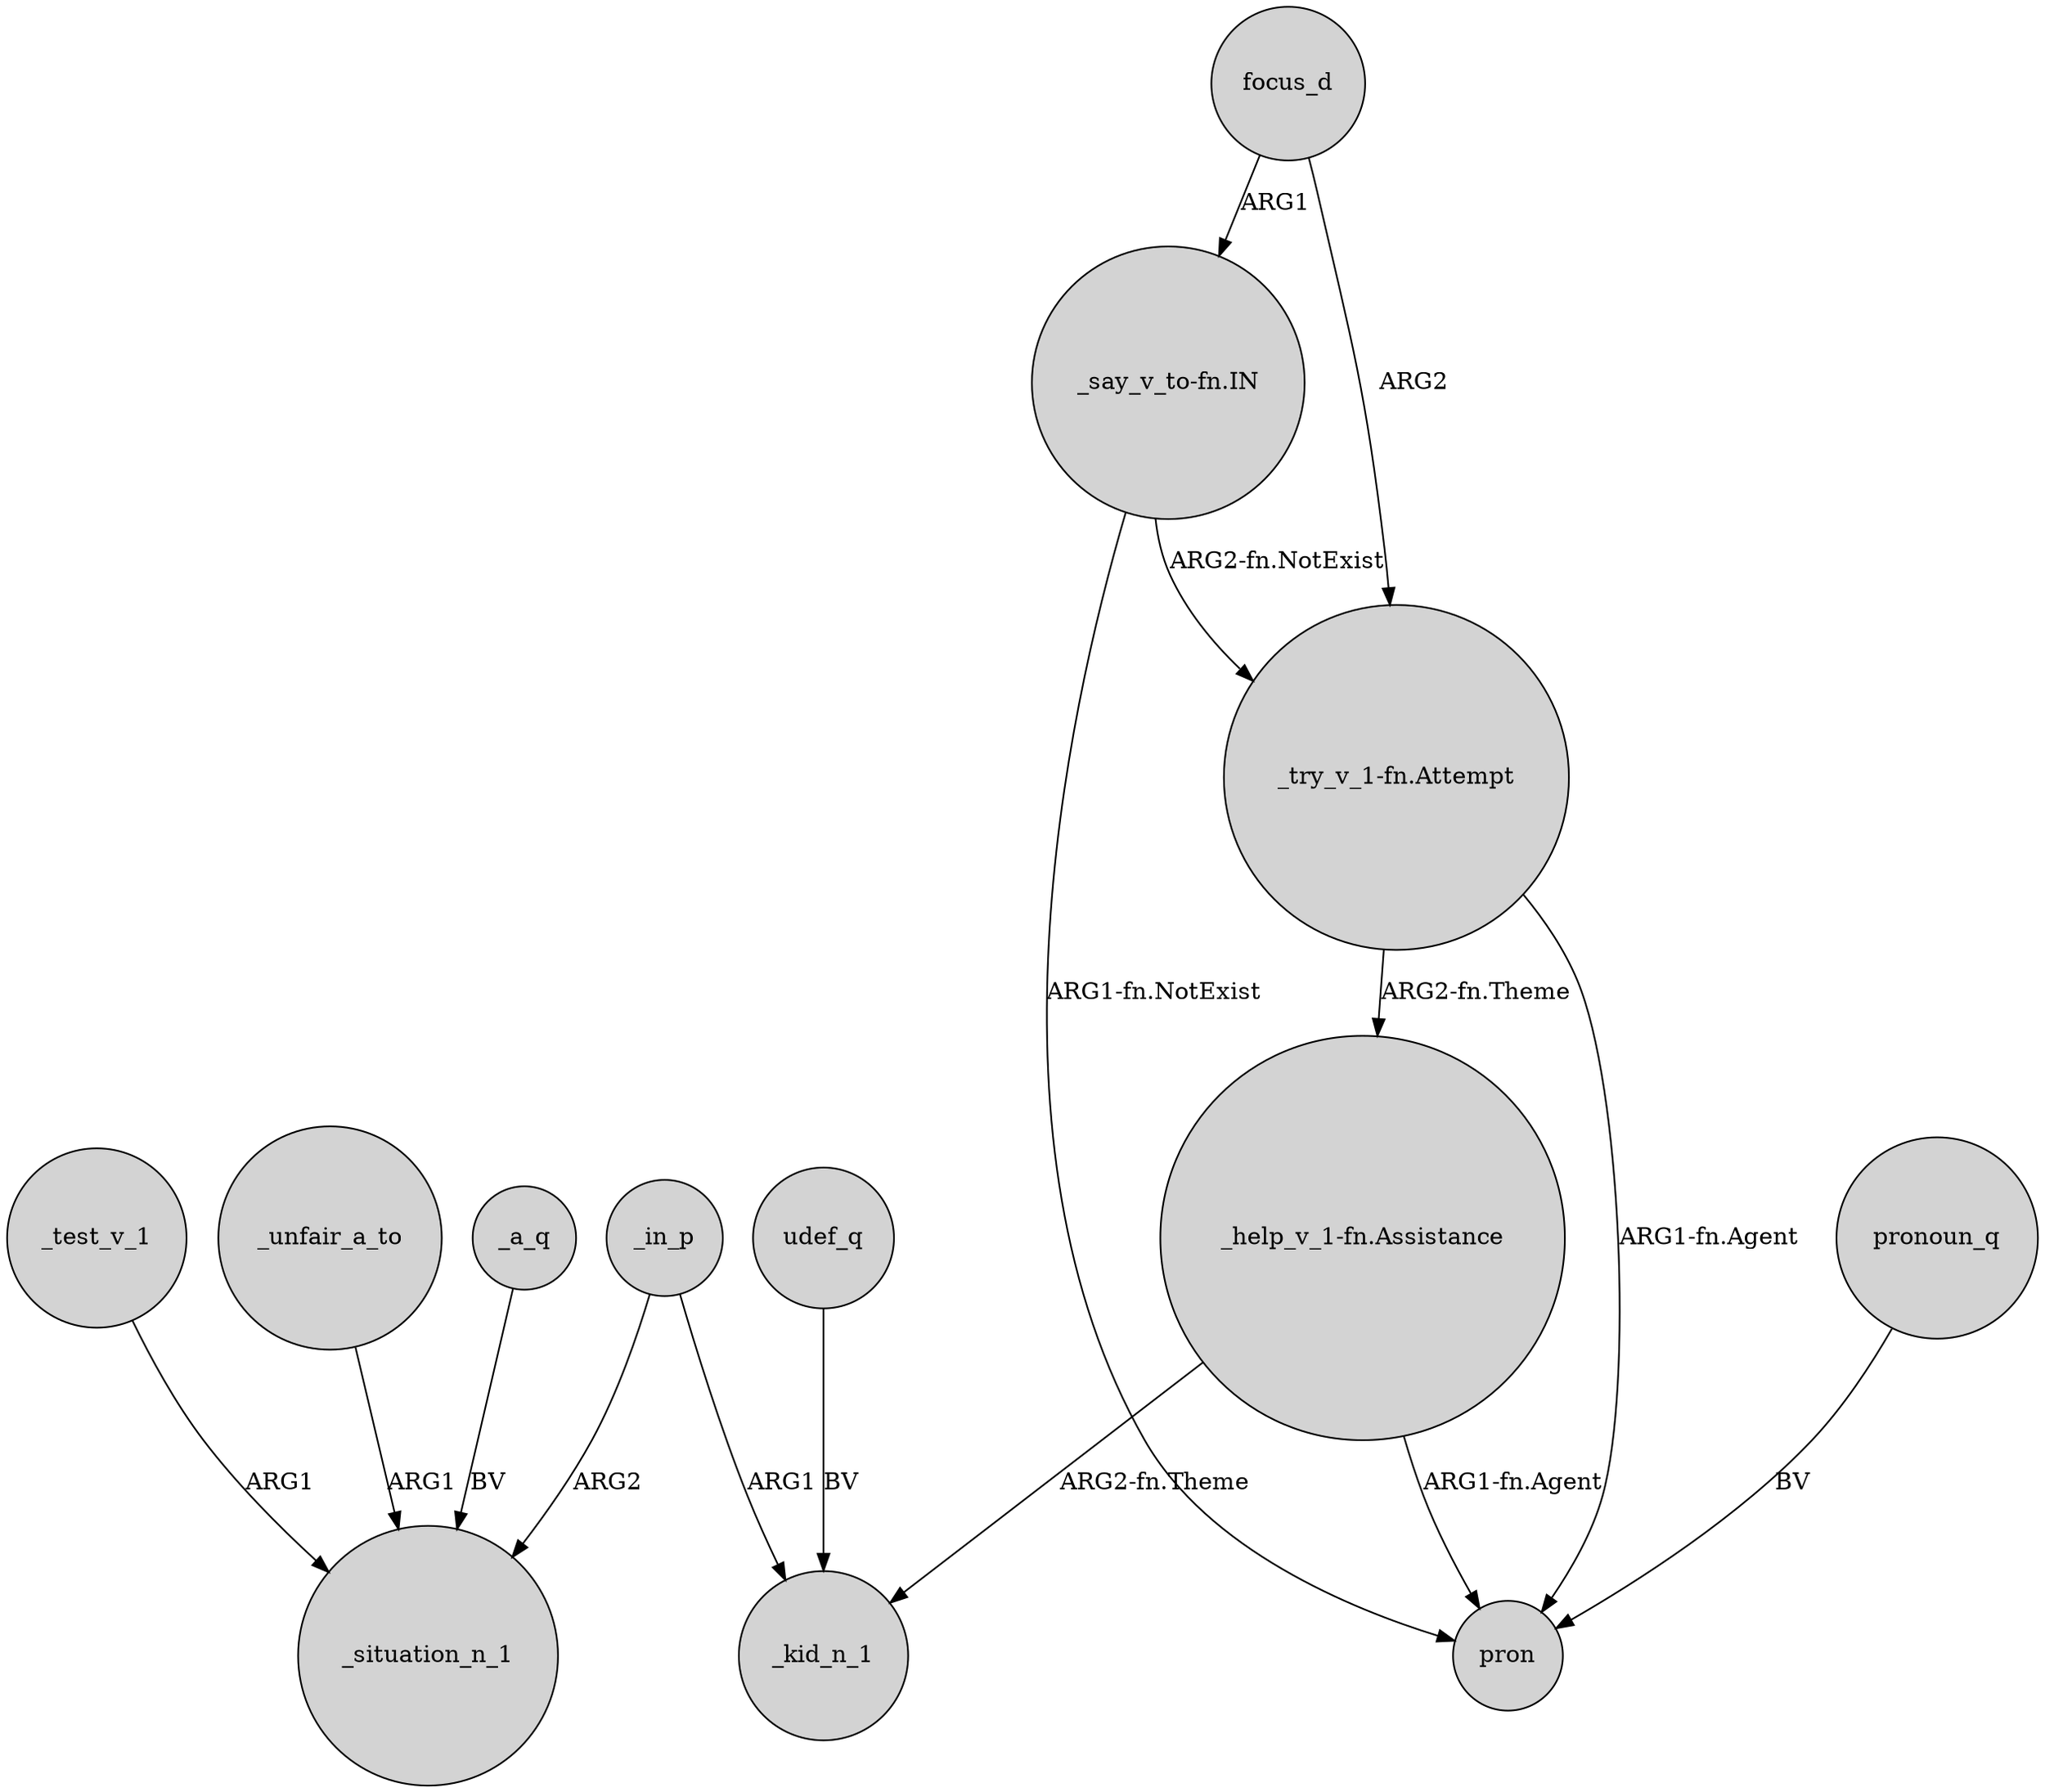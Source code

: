 digraph {
	node [shape=circle style=filled]
	_a_q -> _situation_n_1 [label=BV]
	"_try_v_1-fn.Attempt" -> pron [label="ARG1-fn.Agent"]
	_in_p -> _situation_n_1 [label=ARG2]
	"_help_v_1-fn.Assistance" -> _kid_n_1 [label="ARG2-fn.Theme"]
	_in_p -> _kid_n_1 [label=ARG1]
	_test_v_1 -> _situation_n_1 [label=ARG1]
	"_say_v_to-fn.IN" -> pron [label="ARG1-fn.NotExist"]
	"_help_v_1-fn.Assistance" -> pron [label="ARG1-fn.Agent"]
	focus_d -> "_try_v_1-fn.Attempt" [label=ARG2]
	"_try_v_1-fn.Attempt" -> "_help_v_1-fn.Assistance" [label="ARG2-fn.Theme"]
	udef_q -> _kid_n_1 [label=BV]
	"_say_v_to-fn.IN" -> "_try_v_1-fn.Attempt" [label="ARG2-fn.NotExist"]
	_unfair_a_to -> _situation_n_1 [label=ARG1]
	focus_d -> "_say_v_to-fn.IN" [label=ARG1]
	pronoun_q -> pron [label=BV]
}
